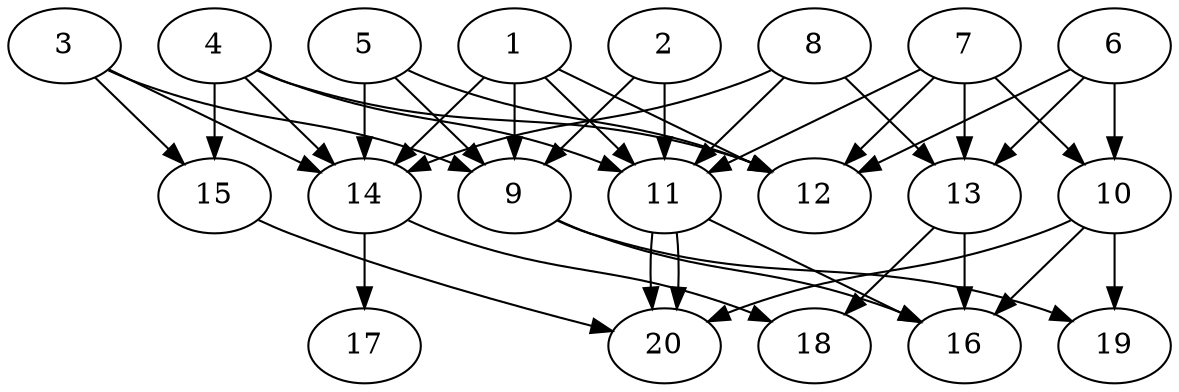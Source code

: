 // DAG automatically generated by daggen at Tue Jul 23 14:28:59 2019
// ./daggen --dot -n 20 --ccr 0.3 --fat 0.6 --regular 0.5 --density 0.7 --mindata 5242880 --maxdata 52428800 
digraph G {
  1 [size="26975573", alpha="0.05", expect_size="8092672"] 
  1 -> 9 [size ="8092672"]
  1 -> 11 [size ="8092672"]
  1 -> 12 [size ="8092672"]
  1 -> 14 [size ="8092672"]
  2 [size="77028693", alpha="0.10", expect_size="23108608"] 
  2 -> 9 [size ="23108608"]
  2 -> 11 [size ="23108608"]
  3 [size="155931307", alpha="0.13", expect_size="46779392"] 
  3 -> 9 [size ="46779392"]
  3 -> 14 [size ="46779392"]
  3 -> 15 [size ="46779392"]
  4 [size="144687787", alpha="0.01", expect_size="43406336"] 
  4 -> 11 [size ="43406336"]
  4 -> 12 [size ="43406336"]
  4 -> 14 [size ="43406336"]
  4 -> 15 [size ="43406336"]
  5 [size="25296213", alpha="0.01", expect_size="7588864"] 
  5 -> 9 [size ="7588864"]
  5 -> 12 [size ="7588864"]
  5 -> 14 [size ="7588864"]
  6 [size="170898773", alpha="0.10", expect_size="51269632"] 
  6 -> 10 [size ="51269632"]
  6 -> 12 [size ="51269632"]
  6 -> 13 [size ="51269632"]
  7 [size="24872960", alpha="0.19", expect_size="7461888"] 
  7 -> 10 [size ="7461888"]
  7 -> 11 [size ="7461888"]
  7 -> 12 [size ="7461888"]
  7 -> 13 [size ="7461888"]
  8 [size="87394987", alpha="0.13", expect_size="26218496"] 
  8 -> 11 [size ="26218496"]
  8 -> 13 [size ="26218496"]
  8 -> 14 [size ="26218496"]
  9 [size="124194133", alpha="0.15", expect_size="37258240"] 
  9 -> 16 [size ="37258240"]
  9 -> 19 [size ="37258240"]
  10 [size="157320533", alpha="0.09", expect_size="47196160"] 
  10 -> 16 [size ="47196160"]
  10 -> 19 [size ="47196160"]
  10 -> 20 [size ="47196160"]
  11 [size="58938027", alpha="0.05", expect_size="17681408"] 
  11 -> 16 [size ="17681408"]
  11 -> 20 [size ="17681408"]
  11 -> 20 [size ="17681408"]
  12 [size="100874240", alpha="0.07", expect_size="30262272"] 
  13 [size="26091520", alpha="0.09", expect_size="7827456"] 
  13 -> 16 [size ="7827456"]
  13 -> 18 [size ="7827456"]
  14 [size="130976427", alpha="0.00", expect_size="39292928"] 
  14 -> 17 [size ="39292928"]
  14 -> 18 [size ="39292928"]
  15 [size="138226347", alpha="0.15", expect_size="41467904"] 
  15 -> 20 [size ="41467904"]
  16 [size="148176213", alpha="0.06", expect_size="44452864"] 
  17 [size="65812480", alpha="0.19", expect_size="19743744"] 
  18 [size="54586027", alpha="0.12", expect_size="16375808"] 
  19 [size="153593173", alpha="0.15", expect_size="46077952"] 
  20 [size="114677760", alpha="0.18", expect_size="34403328"] 
}
